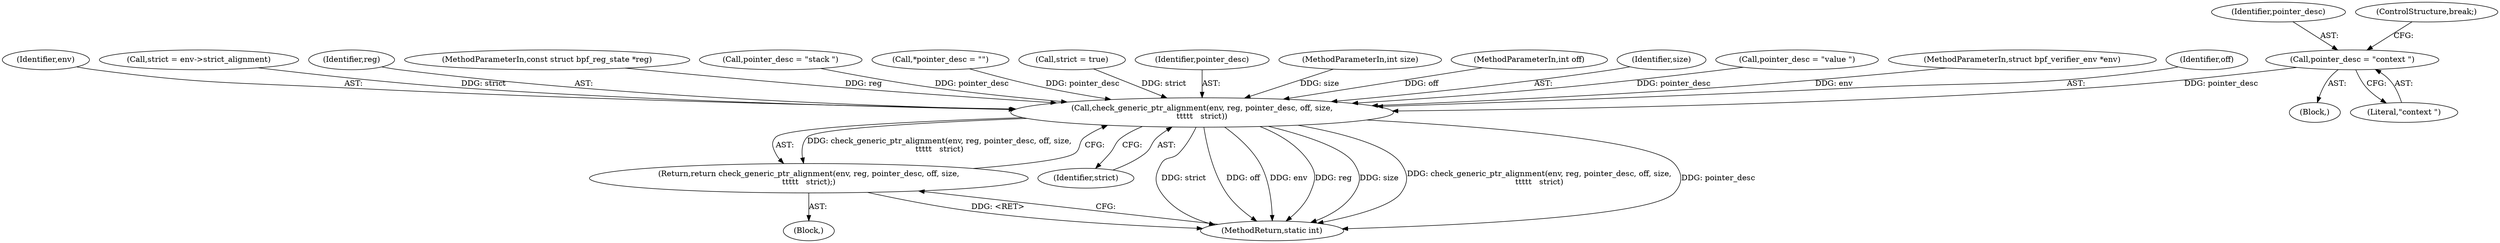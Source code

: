 digraph "0_linux_a5ec6ae161d72f01411169a938fa5f8baea16e8f@pointer" {
"1000138" [label="(Call,pointer_desc = \"context \")"];
"1000153" [label="(Call,check_generic_ptr_alignment(env, reg, pointer_desc, off, size,\n\t\t\t\t\t   strict))"];
"1000152" [label="(Return,return check_generic_ptr_alignment(env, reg, pointer_desc, off, size,\n\t\t\t\t\t   strict);)"];
"1000154" [label="(Identifier,env)"];
"1000138" [label="(Call,pointer_desc = \"context \")"];
"1000109" [label="(Call,strict = env->strict_alignment)"];
"1000155" [label="(Identifier,reg)"];
"1000122" [label="(Block,)"];
"1000139" [label="(Identifier,pointer_desc)"];
"1000152" [label="(Return,return check_generic_ptr_alignment(env, reg, pointer_desc, off, size,\n\t\t\t\t\t   strict);)"];
"1000159" [label="(Identifier,strict)"];
"1000140" [label="(Literal,\"context \")"];
"1000104" [label="(MethodParameterIn,const struct bpf_reg_state *reg)"];
"1000153" [label="(Call,check_generic_ptr_alignment(env, reg, pointer_desc, off, size,\n\t\t\t\t\t   strict))"];
"1000143" [label="(Call,pointer_desc = \"stack \")"];
"1000107" [label="(Block,)"];
"1000160" [label="(MethodReturn,static int)"];
"1000115" [label="(Call,*pointer_desc = \"\")"];
"1000146" [label="(Call,strict = true)"];
"1000141" [label="(ControlStructure,break;)"];
"1000156" [label="(Identifier,pointer_desc)"];
"1000106" [label="(MethodParameterIn,int size)"];
"1000105" [label="(MethodParameterIn,int off)"];
"1000158" [label="(Identifier,size)"];
"1000133" [label="(Call,pointer_desc = \"value \")"];
"1000103" [label="(MethodParameterIn,struct bpf_verifier_env *env)"];
"1000157" [label="(Identifier,off)"];
"1000138" -> "1000122"  [label="AST: "];
"1000138" -> "1000140"  [label="CFG: "];
"1000139" -> "1000138"  [label="AST: "];
"1000140" -> "1000138"  [label="AST: "];
"1000141" -> "1000138"  [label="CFG: "];
"1000138" -> "1000153"  [label="DDG: pointer_desc"];
"1000153" -> "1000152"  [label="AST: "];
"1000153" -> "1000159"  [label="CFG: "];
"1000154" -> "1000153"  [label="AST: "];
"1000155" -> "1000153"  [label="AST: "];
"1000156" -> "1000153"  [label="AST: "];
"1000157" -> "1000153"  [label="AST: "];
"1000158" -> "1000153"  [label="AST: "];
"1000159" -> "1000153"  [label="AST: "];
"1000152" -> "1000153"  [label="CFG: "];
"1000153" -> "1000160"  [label="DDG: strict"];
"1000153" -> "1000160"  [label="DDG: off"];
"1000153" -> "1000160"  [label="DDG: env"];
"1000153" -> "1000160"  [label="DDG: reg"];
"1000153" -> "1000160"  [label="DDG: size"];
"1000153" -> "1000160"  [label="DDG: check_generic_ptr_alignment(env, reg, pointer_desc, off, size,\n\t\t\t\t\t   strict)"];
"1000153" -> "1000160"  [label="DDG: pointer_desc"];
"1000153" -> "1000152"  [label="DDG: check_generic_ptr_alignment(env, reg, pointer_desc, off, size,\n\t\t\t\t\t   strict)"];
"1000103" -> "1000153"  [label="DDG: env"];
"1000104" -> "1000153"  [label="DDG: reg"];
"1000115" -> "1000153"  [label="DDG: pointer_desc"];
"1000143" -> "1000153"  [label="DDG: pointer_desc"];
"1000133" -> "1000153"  [label="DDG: pointer_desc"];
"1000105" -> "1000153"  [label="DDG: off"];
"1000106" -> "1000153"  [label="DDG: size"];
"1000109" -> "1000153"  [label="DDG: strict"];
"1000146" -> "1000153"  [label="DDG: strict"];
"1000152" -> "1000107"  [label="AST: "];
"1000160" -> "1000152"  [label="CFG: "];
"1000152" -> "1000160"  [label="DDG: <RET>"];
}
